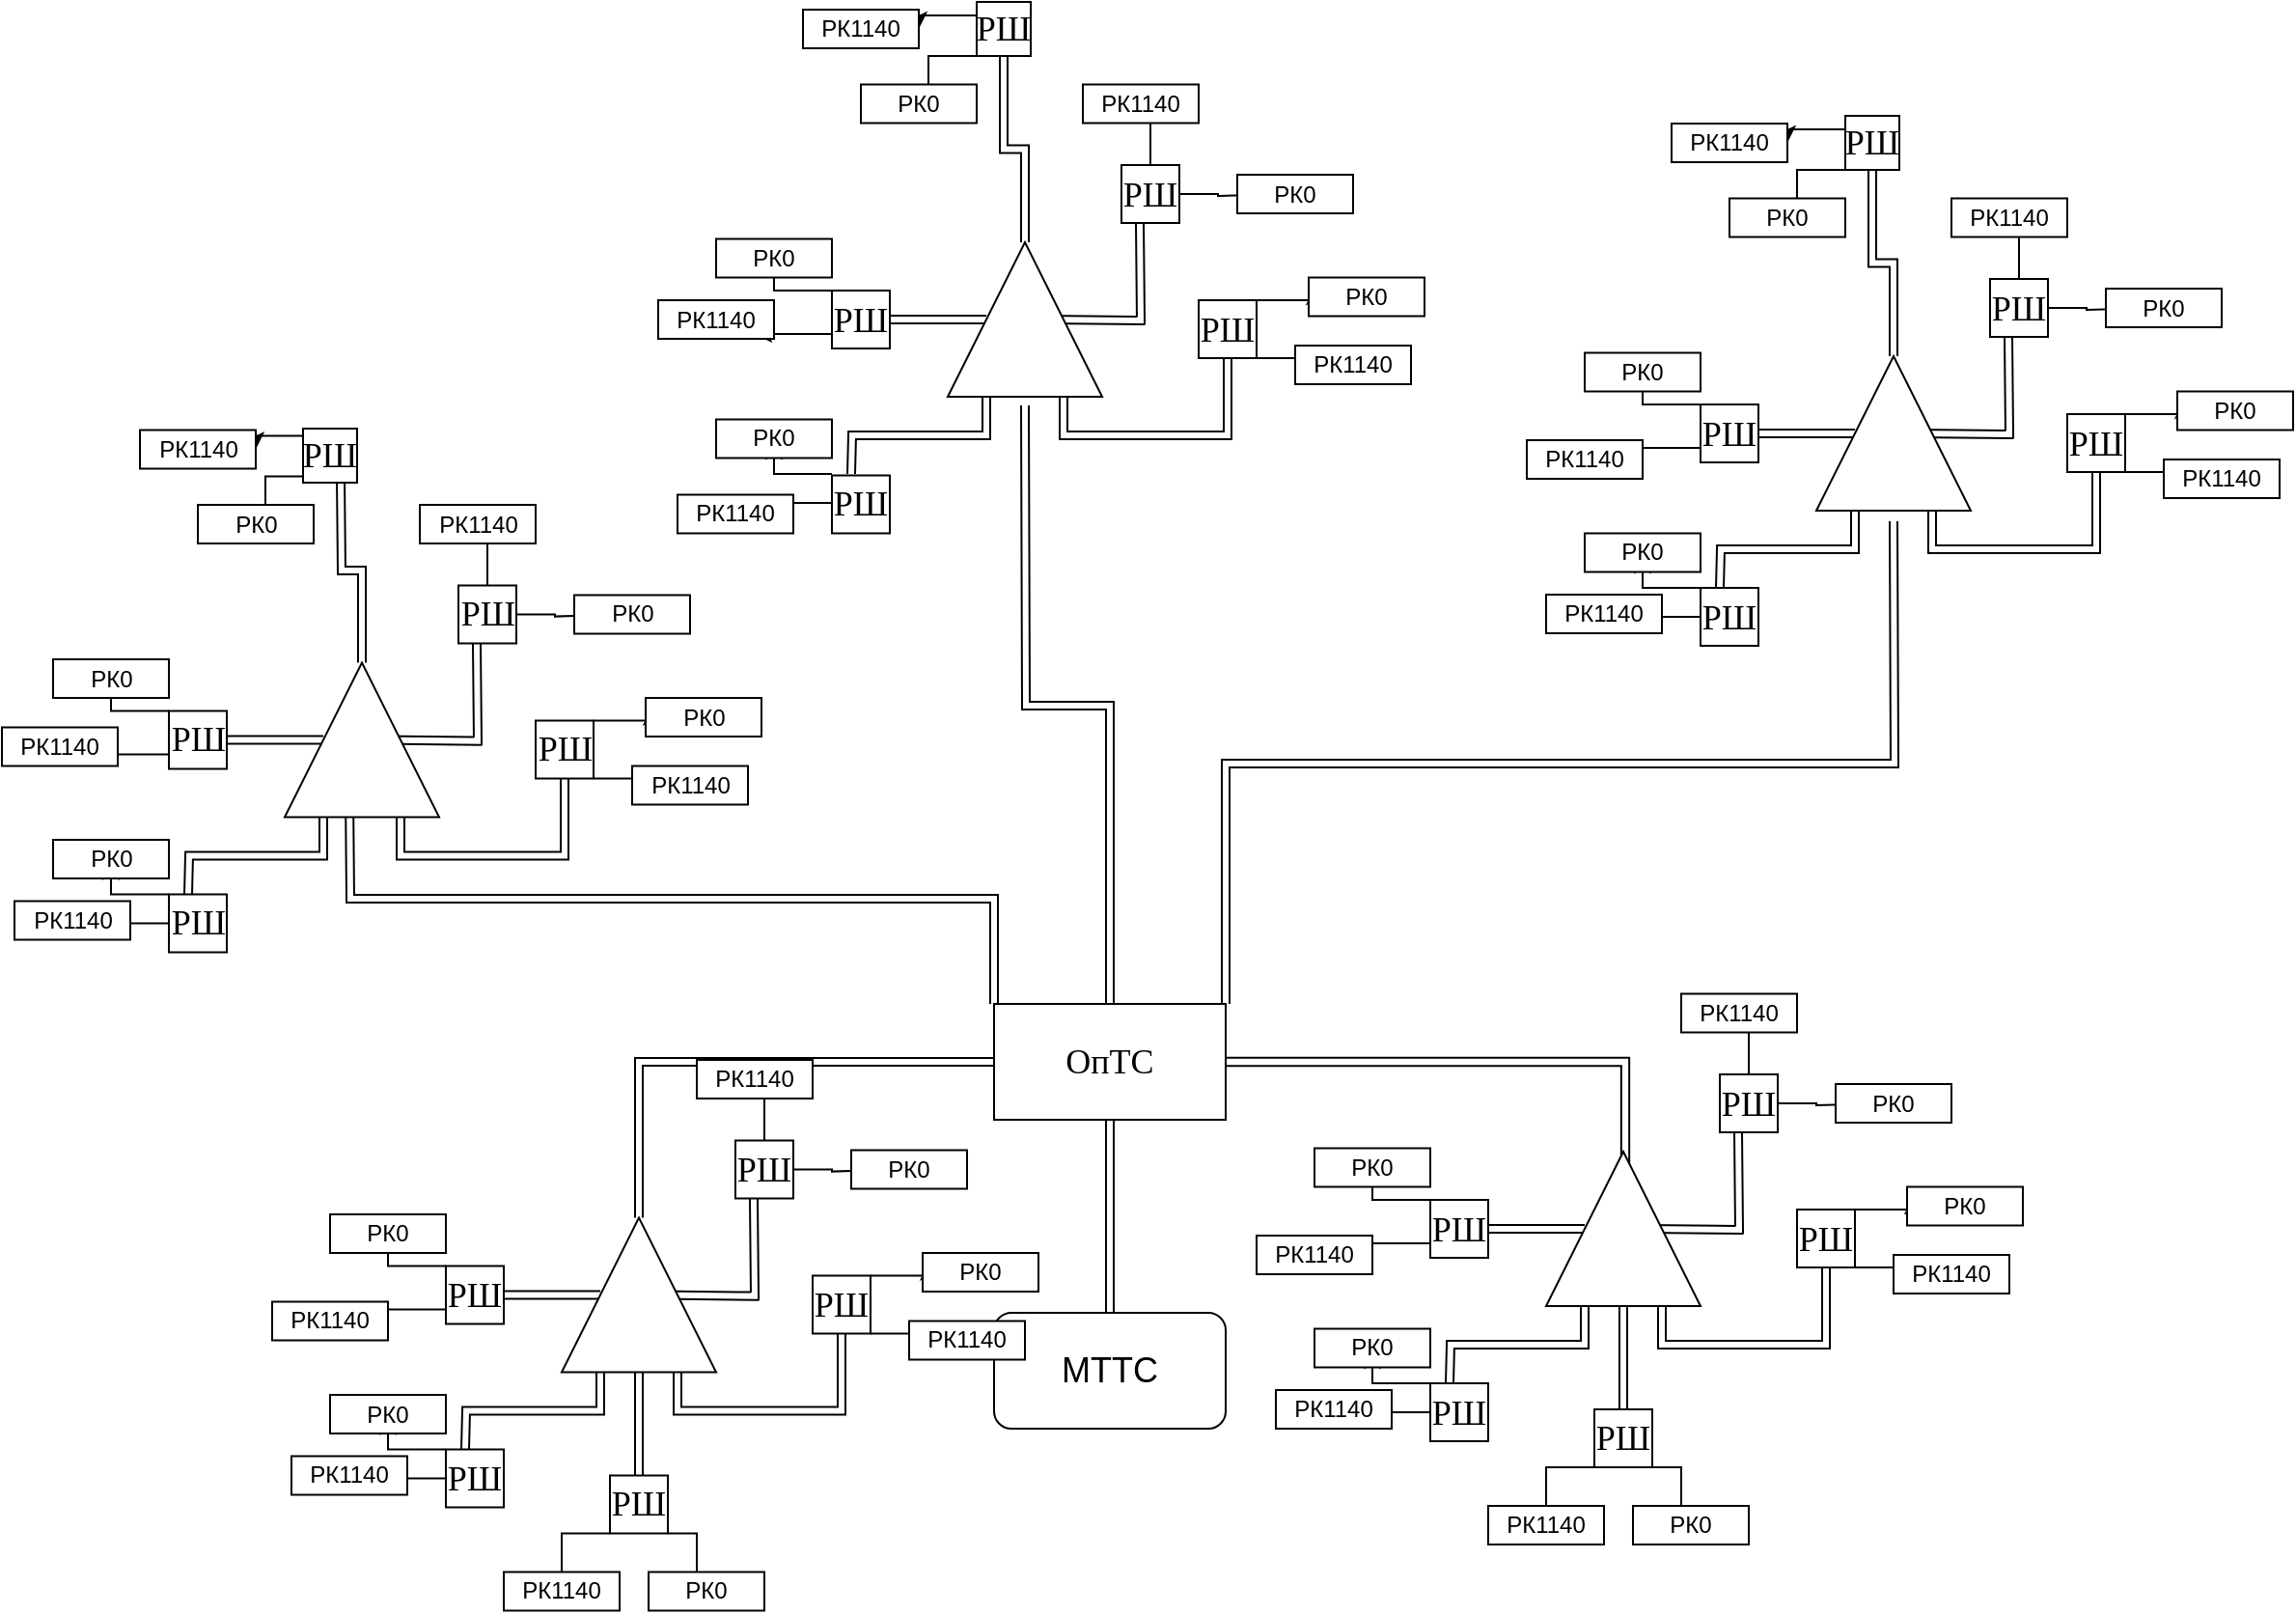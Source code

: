 <mxfile version="24.2.5" type="github">
  <diagram name="Сторінка-1" id="Gaa62khZ0iMMDS0VvzNa">
    <mxGraphModel dx="3313" dy="2278" grid="1" gridSize="10" guides="1" tooltips="1" connect="1" arrows="1" fold="1" page="1" pageScale="1" pageWidth="827" pageHeight="1169" math="0" shadow="0">
      <root>
        <mxCell id="0" />
        <mxCell id="1" parent="0" />
        <mxCell id="AW8jp3L0kF_qgWWD1nCo-15" style="edgeStyle=orthogonalEdgeStyle;rounded=0;orthogonalLoop=1;jettySize=auto;html=1;exitX=0.5;exitY=1;exitDx=0;exitDy=0;shape=link;" parent="1" source="AW8jp3L0kF_qgWWD1nCo-1" target="AW8jp3L0kF_qgWWD1nCo-4" edge="1">
          <mxGeometry relative="1" as="geometry" />
        </mxCell>
        <mxCell id="AW8jp3L0kF_qgWWD1nCo-17" style="edgeStyle=orthogonalEdgeStyle;rounded=0;orthogonalLoop=1;jettySize=auto;html=1;exitX=1;exitY=0.5;exitDx=0;exitDy=0;shape=link;width=4.167;" parent="1" source="AW8jp3L0kF_qgWWD1nCo-1" edge="1">
          <mxGeometry relative="1" as="geometry">
            <mxPoint x="680" y="350" as="targetPoint" />
            <Array as="points">
              <mxPoint x="681" y="300" />
            </Array>
          </mxGeometry>
        </mxCell>
        <mxCell id="AW8jp3L0kF_qgWWD1nCo-18" style="edgeStyle=orthogonalEdgeStyle;rounded=0;orthogonalLoop=1;jettySize=auto;html=1;exitX=0;exitY=0.5;exitDx=0;exitDy=0;shape=link;" parent="1" source="AW8jp3L0kF_qgWWD1nCo-1" target="8KF0eXVdwr-UTB9WfpQC-84" edge="1">
          <mxGeometry relative="1" as="geometry">
            <mxPoint x="215" y="340" as="targetPoint" />
          </mxGeometry>
        </mxCell>
        <mxCell id="AW8jp3L0kF_qgWWD1nCo-19" style="edgeStyle=orthogonalEdgeStyle;rounded=0;orthogonalLoop=1;jettySize=auto;html=1;exitX=0.5;exitY=0;exitDx=0;exitDy=0;shape=link;" parent="1" source="AW8jp3L0kF_qgWWD1nCo-1" edge="1">
          <mxGeometry relative="1" as="geometry">
            <mxPoint x="370" y="-40" as="targetPoint" />
          </mxGeometry>
        </mxCell>
        <mxCell id="AW8jp3L0kF_qgWWD1nCo-20" style="edgeStyle=orthogonalEdgeStyle;rounded=0;orthogonalLoop=1;jettySize=auto;html=1;exitX=1;exitY=0;exitDx=0;exitDy=0;shape=link;width=4;" parent="1" source="AW8jp3L0kF_qgWWD1nCo-1" edge="1">
          <mxGeometry relative="1" as="geometry">
            <mxPoint x="820" y="20" as="targetPoint" />
          </mxGeometry>
        </mxCell>
        <mxCell id="AW8jp3L0kF_qgWWD1nCo-21" style="edgeStyle=orthogonalEdgeStyle;rounded=0;orthogonalLoop=1;jettySize=auto;html=1;exitX=0;exitY=0;exitDx=0;exitDy=0;shape=link;" parent="1" source="AW8jp3L0kF_qgWWD1nCo-1" edge="1">
          <mxGeometry relative="1" as="geometry">
            <mxPoint x="20" y="160" as="targetPoint" />
          </mxGeometry>
        </mxCell>
        <mxCell id="AW8jp3L0kF_qgWWD1nCo-1" value="&lt;font face=&quot;Times New Roman&quot; style=&quot;font-size: 18px;&quot;&gt;ОпТС&lt;/font&gt;" style="rounded=0;whiteSpace=wrap;html=1;" parent="1" vertex="1">
          <mxGeometry x="354" y="270" width="120" height="60" as="geometry" />
        </mxCell>
        <mxCell id="AW8jp3L0kF_qgWWD1nCo-4" value="&lt;font style=&quot;font-size: 18px;&quot;&gt;МТТС&lt;/font&gt;" style="rounded=1;whiteSpace=wrap;html=1;" parent="1" vertex="1">
          <mxGeometry x="354" y="430" width="120" height="60" as="geometry" />
        </mxCell>
        <mxCell id="8KF0eXVdwr-UTB9WfpQC-23" style="edgeStyle=orthogonalEdgeStyle;rounded=0;orthogonalLoop=1;jettySize=auto;html=1;exitX=0.5;exitY=0;exitDx=0;exitDy=0;shape=link;" edge="1" parent="1" source="8KF0eXVdwr-UTB9WfpQC-28">
          <mxGeometry relative="1" as="geometry">
            <mxPoint x="610" y="386.5" as="targetPoint" />
          </mxGeometry>
        </mxCell>
        <mxCell id="8KF0eXVdwr-UTB9WfpQC-25" style="edgeStyle=orthogonalEdgeStyle;rounded=0;orthogonalLoop=1;jettySize=auto;html=1;exitX=0.5;exitY=1;exitDx=0;exitDy=0;shape=link;" edge="1" parent="1">
          <mxGeometry relative="1" as="geometry">
            <mxPoint x="739.5" y="336.5" as="targetPoint" />
            <mxPoint x="689.5" y="386.5" as="sourcePoint" />
          </mxGeometry>
        </mxCell>
        <mxCell id="8KF0eXVdwr-UTB9WfpQC-26" style="edgeStyle=orthogonalEdgeStyle;rounded=0;orthogonalLoop=1;jettySize=auto;html=1;exitX=0;exitY=0.75;exitDx=0;exitDy=0;shape=link;entryX=0.5;entryY=1;entryDx=0;entryDy=0;" edge="1" parent="1" source="8KF0eXVdwr-UTB9WfpQC-28" target="8KF0eXVdwr-UTB9WfpQC-29">
          <mxGeometry relative="1" as="geometry">
            <mxPoint x="820" y="426.5" as="targetPoint" />
          </mxGeometry>
        </mxCell>
        <mxCell id="8KF0eXVdwr-UTB9WfpQC-27" style="edgeStyle=orthogonalEdgeStyle;rounded=0;orthogonalLoop=1;jettySize=auto;html=1;exitX=0;exitY=0.25;exitDx=0;exitDy=0;shape=link;" edge="1" parent="1" source="8KF0eXVdwr-UTB9WfpQC-28">
          <mxGeometry relative="1" as="geometry">
            <mxPoint x="590" y="466.5" as="targetPoint" />
          </mxGeometry>
        </mxCell>
        <mxCell id="8KF0eXVdwr-UTB9WfpQC-34" style="edgeStyle=orthogonalEdgeStyle;rounded=0;orthogonalLoop=1;jettySize=auto;html=1;exitX=0;exitY=0.5;exitDx=0;exitDy=0;entryX=0.5;entryY=0;entryDx=0;entryDy=0;shape=link;" edge="1" parent="1" source="8KF0eXVdwr-UTB9WfpQC-28" target="8KF0eXVdwr-UTB9WfpQC-31">
          <mxGeometry relative="1" as="geometry" />
        </mxCell>
        <mxCell id="8KF0eXVdwr-UTB9WfpQC-28" value="" style="triangle;whiteSpace=wrap;html=1;rotation=-90;" vertex="1" parent="1">
          <mxGeometry x="640" y="346.5" width="80" height="80" as="geometry" />
        </mxCell>
        <mxCell id="8KF0eXVdwr-UTB9WfpQC-59" style="edgeStyle=orthogonalEdgeStyle;rounded=0;orthogonalLoop=1;jettySize=auto;html=1;exitX=1;exitY=0;exitDx=0;exitDy=0;" edge="1" parent="1" source="8KF0eXVdwr-UTB9WfpQC-29">
          <mxGeometry relative="1" as="geometry">
            <mxPoint x="830" y="370" as="targetPoint" />
          </mxGeometry>
        </mxCell>
        <mxCell id="8KF0eXVdwr-UTB9WfpQC-60" style="edgeStyle=orthogonalEdgeStyle;rounded=0;orthogonalLoop=1;jettySize=auto;html=1;exitX=1;exitY=1;exitDx=0;exitDy=0;" edge="1" parent="1" source="8KF0eXVdwr-UTB9WfpQC-29">
          <mxGeometry relative="1" as="geometry">
            <mxPoint x="830" y="407" as="targetPoint" />
          </mxGeometry>
        </mxCell>
        <mxCell id="8KF0eXVdwr-UTB9WfpQC-29" value="&lt;font style=&quot;font-size: 18px;&quot; face=&quot;Times New Roman&quot;&gt;РШ&lt;/font&gt;" style="whiteSpace=wrap;html=1;aspect=fixed;" vertex="1" parent="1">
          <mxGeometry x="770" y="376.5" width="30" height="30" as="geometry" />
        </mxCell>
        <mxCell id="8KF0eXVdwr-UTB9WfpQC-57" style="edgeStyle=orthogonalEdgeStyle;rounded=0;orthogonalLoop=1;jettySize=auto;html=1;exitX=0.5;exitY=0;exitDx=0;exitDy=0;" edge="1" parent="1" source="8KF0eXVdwr-UTB9WfpQC-30">
          <mxGeometry relative="1" as="geometry">
            <mxPoint x="745" y="270" as="targetPoint" />
          </mxGeometry>
        </mxCell>
        <mxCell id="8KF0eXVdwr-UTB9WfpQC-58" style="edgeStyle=orthogonalEdgeStyle;rounded=0;orthogonalLoop=1;jettySize=auto;html=1;exitX=1;exitY=0.5;exitDx=0;exitDy=0;" edge="1" parent="1" source="8KF0eXVdwr-UTB9WfpQC-30">
          <mxGeometry relative="1" as="geometry">
            <mxPoint x="800" y="322" as="targetPoint" />
          </mxGeometry>
        </mxCell>
        <mxCell id="8KF0eXVdwr-UTB9WfpQC-30" value="&lt;font face=&quot;Times New Roman&quot; style=&quot;font-size: 18px;&quot;&gt;РШ&lt;/font&gt;" style="whiteSpace=wrap;html=1;aspect=fixed;" vertex="1" parent="1">
          <mxGeometry x="730" y="306.5" width="30" height="30" as="geometry" />
        </mxCell>
        <mxCell id="8KF0eXVdwr-UTB9WfpQC-61" style="edgeStyle=orthogonalEdgeStyle;rounded=0;orthogonalLoop=1;jettySize=auto;html=1;exitX=1;exitY=1;exitDx=0;exitDy=0;" edge="1" parent="1" source="8KF0eXVdwr-UTB9WfpQC-31">
          <mxGeometry relative="1" as="geometry">
            <mxPoint x="710" y="540" as="targetPoint" />
          </mxGeometry>
        </mxCell>
        <mxCell id="8KF0eXVdwr-UTB9WfpQC-62" style="edgeStyle=orthogonalEdgeStyle;rounded=0;orthogonalLoop=1;jettySize=auto;html=1;exitX=0;exitY=1;exitDx=0;exitDy=0;" edge="1" parent="1" source="8KF0eXVdwr-UTB9WfpQC-31">
          <mxGeometry relative="1" as="geometry">
            <mxPoint x="640" y="540" as="targetPoint" />
          </mxGeometry>
        </mxCell>
        <mxCell id="8KF0eXVdwr-UTB9WfpQC-31" value="&lt;font face=&quot;Times New Roman&quot; style=&quot;font-size: 18px;&quot;&gt;РШ&lt;/font&gt;" style="whiteSpace=wrap;html=1;aspect=fixed;" vertex="1" parent="1">
          <mxGeometry x="665" y="480" width="30" height="30" as="geometry" />
        </mxCell>
        <mxCell id="8KF0eXVdwr-UTB9WfpQC-65" style="edgeStyle=orthogonalEdgeStyle;rounded=0;orthogonalLoop=1;jettySize=auto;html=1;exitX=0;exitY=0.75;exitDx=0;exitDy=0;" edge="1" parent="1" source="8KF0eXVdwr-UTB9WfpQC-32">
          <mxGeometry relative="1" as="geometry">
            <mxPoint x="540" y="394" as="targetPoint" />
          </mxGeometry>
        </mxCell>
        <mxCell id="8KF0eXVdwr-UTB9WfpQC-69" style="edgeStyle=orthogonalEdgeStyle;rounded=0;orthogonalLoop=1;jettySize=auto;html=1;exitX=0;exitY=0;exitDx=0;exitDy=0;" edge="1" parent="1" source="8KF0eXVdwr-UTB9WfpQC-32">
          <mxGeometry relative="1" as="geometry">
            <mxPoint x="550" y="350" as="targetPoint" />
          </mxGeometry>
        </mxCell>
        <mxCell id="8KF0eXVdwr-UTB9WfpQC-32" value="&lt;font face=&quot;Times New Roman&quot; style=&quot;font-size: 18px;&quot;&gt;РШ&lt;/font&gt;" style="whiteSpace=wrap;html=1;aspect=fixed;" vertex="1" parent="1">
          <mxGeometry x="580" y="371.5" width="30" height="30" as="geometry" />
        </mxCell>
        <mxCell id="8KF0eXVdwr-UTB9WfpQC-63" style="edgeStyle=orthogonalEdgeStyle;rounded=0;orthogonalLoop=1;jettySize=auto;html=1;exitX=0;exitY=0.5;exitDx=0;exitDy=0;" edge="1" parent="1" source="8KF0eXVdwr-UTB9WfpQC-33">
          <mxGeometry relative="1" as="geometry">
            <mxPoint x="550" y="482" as="targetPoint" />
          </mxGeometry>
        </mxCell>
        <mxCell id="8KF0eXVdwr-UTB9WfpQC-64" style="edgeStyle=orthogonalEdgeStyle;rounded=0;orthogonalLoop=1;jettySize=auto;html=1;exitX=0;exitY=0;exitDx=0;exitDy=0;" edge="1" parent="1" source="8KF0eXVdwr-UTB9WfpQC-33">
          <mxGeometry relative="1" as="geometry">
            <mxPoint x="550" y="450" as="targetPoint" />
          </mxGeometry>
        </mxCell>
        <mxCell id="8KF0eXVdwr-UTB9WfpQC-33" value="&lt;font face=&quot;Times New Roman&quot; style=&quot;font-size: 18px;&quot;&gt;РШ&lt;/font&gt;" style="whiteSpace=wrap;html=1;aspect=fixed;" vertex="1" parent="1">
          <mxGeometry x="580" y="466.5" width="30" height="30" as="geometry" />
        </mxCell>
        <mxCell id="8KF0eXVdwr-UTB9WfpQC-67" value="РК0" style="rounded=0;whiteSpace=wrap;html=1;" vertex="1" parent="1">
          <mxGeometry x="685" y="530" width="60" height="20" as="geometry" />
        </mxCell>
        <mxCell id="8KF0eXVdwr-UTB9WfpQC-68" value="РК1140" style="rounded=0;whiteSpace=wrap;html=1;" vertex="1" parent="1">
          <mxGeometry x="610" y="530" width="60" height="20" as="geometry" />
        </mxCell>
        <mxCell id="8KF0eXVdwr-UTB9WfpQC-70" value="РК0" style="rounded=0;whiteSpace=wrap;html=1;" vertex="1" parent="1">
          <mxGeometry x="827" y="364.75" width="60" height="20" as="geometry" />
        </mxCell>
        <mxCell id="8KF0eXVdwr-UTB9WfpQC-72" value="РК0" style="rounded=0;whiteSpace=wrap;html=1;" vertex="1" parent="1">
          <mxGeometry x="790" y="311.5" width="60" height="20" as="geometry" />
        </mxCell>
        <mxCell id="8KF0eXVdwr-UTB9WfpQC-73" value="РК0" style="rounded=0;whiteSpace=wrap;html=1;" vertex="1" parent="1">
          <mxGeometry x="520" y="344.75" width="60" height="20" as="geometry" />
        </mxCell>
        <mxCell id="8KF0eXVdwr-UTB9WfpQC-74" value="РК0" style="rounded=0;whiteSpace=wrap;html=1;" vertex="1" parent="1">
          <mxGeometry x="520" y="438.25" width="60" height="20" as="geometry" />
        </mxCell>
        <mxCell id="8KF0eXVdwr-UTB9WfpQC-75" value="РК1140" style="rounded=0;whiteSpace=wrap;html=1;" vertex="1" parent="1">
          <mxGeometry x="820" y="400" width="60" height="20" as="geometry" />
        </mxCell>
        <mxCell id="8KF0eXVdwr-UTB9WfpQC-76" value="РК1140" style="rounded=0;whiteSpace=wrap;html=1;" vertex="1" parent="1">
          <mxGeometry x="710" y="264.75" width="60" height="20" as="geometry" />
        </mxCell>
        <mxCell id="8KF0eXVdwr-UTB9WfpQC-77" value="РК1140" style="rounded=0;whiteSpace=wrap;html=1;" vertex="1" parent="1">
          <mxGeometry x="490" y="390" width="60" height="20" as="geometry" />
        </mxCell>
        <mxCell id="8KF0eXVdwr-UTB9WfpQC-78" value="РК1140" style="rounded=0;whiteSpace=wrap;html=1;" vertex="1" parent="1">
          <mxGeometry x="500" y="470" width="60" height="20" as="geometry" />
        </mxCell>
        <mxCell id="8KF0eXVdwr-UTB9WfpQC-79" style="edgeStyle=orthogonalEdgeStyle;rounded=0;orthogonalLoop=1;jettySize=auto;html=1;exitX=0.5;exitY=0;exitDx=0;exitDy=0;shape=link;" edge="1" parent="1" source="8KF0eXVdwr-UTB9WfpQC-84">
          <mxGeometry relative="1" as="geometry">
            <mxPoint x="100" y="420.75" as="targetPoint" />
          </mxGeometry>
        </mxCell>
        <mxCell id="8KF0eXVdwr-UTB9WfpQC-80" style="edgeStyle=orthogonalEdgeStyle;rounded=0;orthogonalLoop=1;jettySize=auto;html=1;exitX=0.5;exitY=1;exitDx=0;exitDy=0;shape=link;" edge="1" parent="1">
          <mxGeometry relative="1" as="geometry">
            <mxPoint x="229.5" y="370.75" as="targetPoint" />
            <mxPoint x="179.5" y="420.75" as="sourcePoint" />
          </mxGeometry>
        </mxCell>
        <mxCell id="8KF0eXVdwr-UTB9WfpQC-81" style="edgeStyle=orthogonalEdgeStyle;rounded=0;orthogonalLoop=1;jettySize=auto;html=1;exitX=0;exitY=0.75;exitDx=0;exitDy=0;shape=link;entryX=0.5;entryY=1;entryDx=0;entryDy=0;" edge="1" parent="1" source="8KF0eXVdwr-UTB9WfpQC-84" target="8KF0eXVdwr-UTB9WfpQC-87">
          <mxGeometry relative="1" as="geometry">
            <mxPoint x="310" y="460.75" as="targetPoint" />
          </mxGeometry>
        </mxCell>
        <mxCell id="8KF0eXVdwr-UTB9WfpQC-82" style="edgeStyle=orthogonalEdgeStyle;rounded=0;orthogonalLoop=1;jettySize=auto;html=1;exitX=0;exitY=0.25;exitDx=0;exitDy=0;shape=link;" edge="1" parent="1" source="8KF0eXVdwr-UTB9WfpQC-84">
          <mxGeometry relative="1" as="geometry">
            <mxPoint x="80" y="500.75" as="targetPoint" />
          </mxGeometry>
        </mxCell>
        <mxCell id="8KF0eXVdwr-UTB9WfpQC-83" style="edgeStyle=orthogonalEdgeStyle;rounded=0;orthogonalLoop=1;jettySize=auto;html=1;exitX=0;exitY=0.5;exitDx=0;exitDy=0;entryX=0.5;entryY=0;entryDx=0;entryDy=0;shape=link;" edge="1" parent="1" source="8KF0eXVdwr-UTB9WfpQC-84" target="8KF0eXVdwr-UTB9WfpQC-93">
          <mxGeometry relative="1" as="geometry" />
        </mxCell>
        <mxCell id="8KF0eXVdwr-UTB9WfpQC-84" value="" style="triangle;whiteSpace=wrap;html=1;rotation=-90;" vertex="1" parent="1">
          <mxGeometry x="130" y="380.75" width="80" height="80" as="geometry" />
        </mxCell>
        <mxCell id="8KF0eXVdwr-UTB9WfpQC-85" style="edgeStyle=orthogonalEdgeStyle;rounded=0;orthogonalLoop=1;jettySize=auto;html=1;exitX=1;exitY=0;exitDx=0;exitDy=0;" edge="1" parent="1" source="8KF0eXVdwr-UTB9WfpQC-87">
          <mxGeometry relative="1" as="geometry">
            <mxPoint x="320" y="404.25" as="targetPoint" />
          </mxGeometry>
        </mxCell>
        <mxCell id="8KF0eXVdwr-UTB9WfpQC-86" style="edgeStyle=orthogonalEdgeStyle;rounded=0;orthogonalLoop=1;jettySize=auto;html=1;exitX=1;exitY=1;exitDx=0;exitDy=0;" edge="1" parent="1" source="8KF0eXVdwr-UTB9WfpQC-87">
          <mxGeometry relative="1" as="geometry">
            <mxPoint x="320" y="441.25" as="targetPoint" />
          </mxGeometry>
        </mxCell>
        <mxCell id="8KF0eXVdwr-UTB9WfpQC-87" value="&lt;font style=&quot;font-size: 18px;&quot; face=&quot;Times New Roman&quot;&gt;РШ&lt;/font&gt;" style="whiteSpace=wrap;html=1;aspect=fixed;" vertex="1" parent="1">
          <mxGeometry x="260" y="410.75" width="30" height="30" as="geometry" />
        </mxCell>
        <mxCell id="8KF0eXVdwr-UTB9WfpQC-88" style="edgeStyle=orthogonalEdgeStyle;rounded=0;orthogonalLoop=1;jettySize=auto;html=1;exitX=0.5;exitY=0;exitDx=0;exitDy=0;" edge="1" parent="1" source="8KF0eXVdwr-UTB9WfpQC-90">
          <mxGeometry relative="1" as="geometry">
            <mxPoint x="235" y="304.25" as="targetPoint" />
          </mxGeometry>
        </mxCell>
        <mxCell id="8KF0eXVdwr-UTB9WfpQC-89" style="edgeStyle=orthogonalEdgeStyle;rounded=0;orthogonalLoop=1;jettySize=auto;html=1;exitX=1;exitY=0.5;exitDx=0;exitDy=0;" edge="1" parent="1" source="8KF0eXVdwr-UTB9WfpQC-90">
          <mxGeometry relative="1" as="geometry">
            <mxPoint x="290" y="356.25" as="targetPoint" />
          </mxGeometry>
        </mxCell>
        <mxCell id="8KF0eXVdwr-UTB9WfpQC-90" value="&lt;font face=&quot;Times New Roman&quot; style=&quot;font-size: 18px;&quot;&gt;РШ&lt;/font&gt;" style="whiteSpace=wrap;html=1;aspect=fixed;" vertex="1" parent="1">
          <mxGeometry x="220" y="340.75" width="30" height="30" as="geometry" />
        </mxCell>
        <mxCell id="8KF0eXVdwr-UTB9WfpQC-91" style="edgeStyle=orthogonalEdgeStyle;rounded=0;orthogonalLoop=1;jettySize=auto;html=1;exitX=1;exitY=1;exitDx=0;exitDy=0;" edge="1" parent="1" source="8KF0eXVdwr-UTB9WfpQC-93">
          <mxGeometry relative="1" as="geometry">
            <mxPoint x="200" y="574.25" as="targetPoint" />
          </mxGeometry>
        </mxCell>
        <mxCell id="8KF0eXVdwr-UTB9WfpQC-92" style="edgeStyle=orthogonalEdgeStyle;rounded=0;orthogonalLoop=1;jettySize=auto;html=1;exitX=0;exitY=1;exitDx=0;exitDy=0;" edge="1" parent="1" source="8KF0eXVdwr-UTB9WfpQC-93">
          <mxGeometry relative="1" as="geometry">
            <mxPoint x="130" y="574.25" as="targetPoint" />
          </mxGeometry>
        </mxCell>
        <mxCell id="8KF0eXVdwr-UTB9WfpQC-93" value="&lt;font face=&quot;Times New Roman&quot; style=&quot;font-size: 18px;&quot;&gt;РШ&lt;/font&gt;" style="whiteSpace=wrap;html=1;aspect=fixed;" vertex="1" parent="1">
          <mxGeometry x="155" y="514.25" width="30" height="30" as="geometry" />
        </mxCell>
        <mxCell id="8KF0eXVdwr-UTB9WfpQC-94" style="edgeStyle=orthogonalEdgeStyle;rounded=0;orthogonalLoop=1;jettySize=auto;html=1;exitX=0;exitY=0.75;exitDx=0;exitDy=0;" edge="1" parent="1" source="8KF0eXVdwr-UTB9WfpQC-96">
          <mxGeometry relative="1" as="geometry">
            <mxPoint x="30" y="428.25" as="targetPoint" />
          </mxGeometry>
        </mxCell>
        <mxCell id="8KF0eXVdwr-UTB9WfpQC-95" style="edgeStyle=orthogonalEdgeStyle;rounded=0;orthogonalLoop=1;jettySize=auto;html=1;exitX=0;exitY=0;exitDx=0;exitDy=0;" edge="1" parent="1" source="8KF0eXVdwr-UTB9WfpQC-96">
          <mxGeometry relative="1" as="geometry">
            <mxPoint x="40" y="384.25" as="targetPoint" />
          </mxGeometry>
        </mxCell>
        <mxCell id="8KF0eXVdwr-UTB9WfpQC-96" value="&lt;font face=&quot;Times New Roman&quot; style=&quot;font-size: 18px;&quot;&gt;РШ&lt;/font&gt;" style="whiteSpace=wrap;html=1;aspect=fixed;" vertex="1" parent="1">
          <mxGeometry x="70" y="405.75" width="30" height="30" as="geometry" />
        </mxCell>
        <mxCell id="8KF0eXVdwr-UTB9WfpQC-97" style="edgeStyle=orthogonalEdgeStyle;rounded=0;orthogonalLoop=1;jettySize=auto;html=1;exitX=0;exitY=0.5;exitDx=0;exitDy=0;" edge="1" parent="1" source="8KF0eXVdwr-UTB9WfpQC-99">
          <mxGeometry relative="1" as="geometry">
            <mxPoint x="40" y="516.25" as="targetPoint" />
          </mxGeometry>
        </mxCell>
        <mxCell id="8KF0eXVdwr-UTB9WfpQC-98" style="edgeStyle=orthogonalEdgeStyle;rounded=0;orthogonalLoop=1;jettySize=auto;html=1;exitX=0;exitY=0;exitDx=0;exitDy=0;" edge="1" parent="1" source="8KF0eXVdwr-UTB9WfpQC-99">
          <mxGeometry relative="1" as="geometry">
            <mxPoint x="40" y="484.25" as="targetPoint" />
          </mxGeometry>
        </mxCell>
        <mxCell id="8KF0eXVdwr-UTB9WfpQC-99" value="&lt;font face=&quot;Times New Roman&quot; style=&quot;font-size: 18px;&quot;&gt;РШ&lt;/font&gt;" style="whiteSpace=wrap;html=1;aspect=fixed;" vertex="1" parent="1">
          <mxGeometry x="70" y="500.75" width="30" height="30" as="geometry" />
        </mxCell>
        <mxCell id="8KF0eXVdwr-UTB9WfpQC-100" value="РК0" style="rounded=0;whiteSpace=wrap;html=1;" vertex="1" parent="1">
          <mxGeometry x="175" y="564.25" width="60" height="20" as="geometry" />
        </mxCell>
        <mxCell id="8KF0eXVdwr-UTB9WfpQC-101" value="РК1140" style="rounded=0;whiteSpace=wrap;html=1;" vertex="1" parent="1">
          <mxGeometry x="100" y="564.25" width="60" height="20" as="geometry" />
        </mxCell>
        <mxCell id="8KF0eXVdwr-UTB9WfpQC-102" value="РК0" style="rounded=0;whiteSpace=wrap;html=1;" vertex="1" parent="1">
          <mxGeometry x="317" y="399" width="60" height="20" as="geometry" />
        </mxCell>
        <mxCell id="8KF0eXVdwr-UTB9WfpQC-103" value="РК0" style="rounded=0;whiteSpace=wrap;html=1;" vertex="1" parent="1">
          <mxGeometry x="280" y="345.75" width="60" height="20" as="geometry" />
        </mxCell>
        <mxCell id="8KF0eXVdwr-UTB9WfpQC-104" value="РК0" style="rounded=0;whiteSpace=wrap;html=1;" vertex="1" parent="1">
          <mxGeometry x="10" y="379" width="60" height="20" as="geometry" />
        </mxCell>
        <mxCell id="8KF0eXVdwr-UTB9WfpQC-105" value="РК0" style="rounded=0;whiteSpace=wrap;html=1;" vertex="1" parent="1">
          <mxGeometry x="10" y="472.5" width="60" height="20" as="geometry" />
        </mxCell>
        <mxCell id="8KF0eXVdwr-UTB9WfpQC-106" value="РК1140" style="rounded=0;whiteSpace=wrap;html=1;" vertex="1" parent="1">
          <mxGeometry x="310" y="434.25" width="60" height="20" as="geometry" />
        </mxCell>
        <mxCell id="8KF0eXVdwr-UTB9WfpQC-107" value="РК1140" style="rounded=0;whiteSpace=wrap;html=1;" vertex="1" parent="1">
          <mxGeometry x="200" y="299" width="60" height="20" as="geometry" />
        </mxCell>
        <mxCell id="8KF0eXVdwr-UTB9WfpQC-108" value="РК1140" style="rounded=0;whiteSpace=wrap;html=1;" vertex="1" parent="1">
          <mxGeometry x="-20" y="424.25" width="60" height="20" as="geometry" />
        </mxCell>
        <mxCell id="8KF0eXVdwr-UTB9WfpQC-109" value="РК1140" style="rounded=0;whiteSpace=wrap;html=1;" vertex="1" parent="1">
          <mxGeometry x="-10" y="504.25" width="60" height="20" as="geometry" />
        </mxCell>
        <mxCell id="8KF0eXVdwr-UTB9WfpQC-110" style="edgeStyle=orthogonalEdgeStyle;rounded=0;orthogonalLoop=1;jettySize=auto;html=1;exitX=0.5;exitY=0;exitDx=0;exitDy=0;shape=link;" edge="1" parent="1" source="8KF0eXVdwr-UTB9WfpQC-115">
          <mxGeometry relative="1" as="geometry">
            <mxPoint x="750" y="-25.5" as="targetPoint" />
          </mxGeometry>
        </mxCell>
        <mxCell id="8KF0eXVdwr-UTB9WfpQC-111" style="edgeStyle=orthogonalEdgeStyle;rounded=0;orthogonalLoop=1;jettySize=auto;html=1;exitX=0.5;exitY=1;exitDx=0;exitDy=0;shape=link;" edge="1" parent="1">
          <mxGeometry relative="1" as="geometry">
            <mxPoint x="879.5" y="-75.5" as="targetPoint" />
            <mxPoint x="829.5" y="-25.5" as="sourcePoint" />
          </mxGeometry>
        </mxCell>
        <mxCell id="8KF0eXVdwr-UTB9WfpQC-112" style="edgeStyle=orthogonalEdgeStyle;rounded=0;orthogonalLoop=1;jettySize=auto;html=1;exitX=0;exitY=0.75;exitDx=0;exitDy=0;shape=link;entryX=0.5;entryY=1;entryDx=0;entryDy=0;" edge="1" parent="1" source="8KF0eXVdwr-UTB9WfpQC-115" target="8KF0eXVdwr-UTB9WfpQC-118">
          <mxGeometry relative="1" as="geometry">
            <mxPoint x="960" y="14.5" as="targetPoint" />
          </mxGeometry>
        </mxCell>
        <mxCell id="8KF0eXVdwr-UTB9WfpQC-113" style="edgeStyle=orthogonalEdgeStyle;rounded=0;orthogonalLoop=1;jettySize=auto;html=1;exitX=0;exitY=0.25;exitDx=0;exitDy=0;shape=link;" edge="1" parent="1" source="8KF0eXVdwr-UTB9WfpQC-115">
          <mxGeometry relative="1" as="geometry">
            <mxPoint x="730" y="54.5" as="targetPoint" />
          </mxGeometry>
        </mxCell>
        <mxCell id="8KF0eXVdwr-UTB9WfpQC-143" style="edgeStyle=orthogonalEdgeStyle;rounded=0;orthogonalLoop=1;jettySize=auto;html=1;exitX=1;exitY=0.5;exitDx=0;exitDy=0;entryX=0.5;entryY=1;entryDx=0;entryDy=0;shape=link;" edge="1" parent="1" source="8KF0eXVdwr-UTB9WfpQC-115" target="8KF0eXVdwr-UTB9WfpQC-124">
          <mxGeometry relative="1" as="geometry" />
        </mxCell>
        <mxCell id="8KF0eXVdwr-UTB9WfpQC-115" value="" style="triangle;whiteSpace=wrap;html=1;rotation=-90;" vertex="1" parent="1">
          <mxGeometry x="780" y="-65.5" width="80" height="80" as="geometry" />
        </mxCell>
        <mxCell id="8KF0eXVdwr-UTB9WfpQC-116" style="edgeStyle=orthogonalEdgeStyle;rounded=0;orthogonalLoop=1;jettySize=auto;html=1;exitX=1;exitY=0;exitDx=0;exitDy=0;" edge="1" parent="1" source="8KF0eXVdwr-UTB9WfpQC-118">
          <mxGeometry relative="1" as="geometry">
            <mxPoint x="970" y="-42" as="targetPoint" />
          </mxGeometry>
        </mxCell>
        <mxCell id="8KF0eXVdwr-UTB9WfpQC-117" style="edgeStyle=orthogonalEdgeStyle;rounded=0;orthogonalLoop=1;jettySize=auto;html=1;exitX=1;exitY=1;exitDx=0;exitDy=0;" edge="1" parent="1" source="8KF0eXVdwr-UTB9WfpQC-118">
          <mxGeometry relative="1" as="geometry">
            <mxPoint x="970" y="-5" as="targetPoint" />
          </mxGeometry>
        </mxCell>
        <mxCell id="8KF0eXVdwr-UTB9WfpQC-118" value="&lt;font style=&quot;font-size: 18px;&quot; face=&quot;Times New Roman&quot;&gt;РШ&lt;/font&gt;" style="whiteSpace=wrap;html=1;aspect=fixed;" vertex="1" parent="1">
          <mxGeometry x="910" y="-35.5" width="30" height="30" as="geometry" />
        </mxCell>
        <mxCell id="8KF0eXVdwr-UTB9WfpQC-119" style="edgeStyle=orthogonalEdgeStyle;rounded=0;orthogonalLoop=1;jettySize=auto;html=1;exitX=0.5;exitY=0;exitDx=0;exitDy=0;" edge="1" parent="1" source="8KF0eXVdwr-UTB9WfpQC-121">
          <mxGeometry relative="1" as="geometry">
            <mxPoint x="885" y="-142" as="targetPoint" />
          </mxGeometry>
        </mxCell>
        <mxCell id="8KF0eXVdwr-UTB9WfpQC-120" style="edgeStyle=orthogonalEdgeStyle;rounded=0;orthogonalLoop=1;jettySize=auto;html=1;exitX=1;exitY=0.5;exitDx=0;exitDy=0;" edge="1" parent="1" source="8KF0eXVdwr-UTB9WfpQC-121">
          <mxGeometry relative="1" as="geometry">
            <mxPoint x="940" y="-90" as="targetPoint" />
          </mxGeometry>
        </mxCell>
        <mxCell id="8KF0eXVdwr-UTB9WfpQC-121" value="&lt;font face=&quot;Times New Roman&quot; style=&quot;font-size: 18px;&quot;&gt;РШ&lt;/font&gt;" style="whiteSpace=wrap;html=1;aspect=fixed;" vertex="1" parent="1">
          <mxGeometry x="870" y="-105.5" width="30" height="30" as="geometry" />
        </mxCell>
        <mxCell id="8KF0eXVdwr-UTB9WfpQC-123" style="edgeStyle=orthogonalEdgeStyle;rounded=0;orthogonalLoop=1;jettySize=auto;html=1;exitX=0;exitY=1;exitDx=0;exitDy=0;" edge="1" parent="1" source="8KF0eXVdwr-UTB9WfpQC-124">
          <mxGeometry relative="1" as="geometry">
            <mxPoint x="770" y="-132" as="targetPoint" />
          </mxGeometry>
        </mxCell>
        <mxCell id="8KF0eXVdwr-UTB9WfpQC-142" style="edgeStyle=orthogonalEdgeStyle;rounded=0;orthogonalLoop=1;jettySize=auto;html=1;exitX=0;exitY=0.25;exitDx=0;exitDy=0;entryX=1;entryY=0.5;entryDx=0;entryDy=0;" edge="1" parent="1" source="8KF0eXVdwr-UTB9WfpQC-124" target="8KF0eXVdwr-UTB9WfpQC-132">
          <mxGeometry relative="1" as="geometry" />
        </mxCell>
        <mxCell id="8KF0eXVdwr-UTB9WfpQC-124" value="&lt;font face=&quot;Times New Roman&quot; style=&quot;font-size: 18px;&quot;&gt;РШ&lt;/font&gt;" style="whiteSpace=wrap;html=1;aspect=fixed;" vertex="1" parent="1">
          <mxGeometry x="795" y="-190" width="28" height="28" as="geometry" />
        </mxCell>
        <mxCell id="8KF0eXVdwr-UTB9WfpQC-125" style="edgeStyle=orthogonalEdgeStyle;rounded=0;orthogonalLoop=1;jettySize=auto;html=1;exitX=0;exitY=0.75;exitDx=0;exitDy=0;" edge="1" parent="1" source="8KF0eXVdwr-UTB9WfpQC-127">
          <mxGeometry relative="1" as="geometry">
            <mxPoint x="680" y="-18" as="targetPoint" />
          </mxGeometry>
        </mxCell>
        <mxCell id="8KF0eXVdwr-UTB9WfpQC-126" style="edgeStyle=orthogonalEdgeStyle;rounded=0;orthogonalLoop=1;jettySize=auto;html=1;exitX=0;exitY=0;exitDx=0;exitDy=0;" edge="1" parent="1" source="8KF0eXVdwr-UTB9WfpQC-127">
          <mxGeometry relative="1" as="geometry">
            <mxPoint x="690" y="-62" as="targetPoint" />
          </mxGeometry>
        </mxCell>
        <mxCell id="8KF0eXVdwr-UTB9WfpQC-127" value="&lt;font face=&quot;Times New Roman&quot; style=&quot;font-size: 18px;&quot;&gt;РШ&lt;/font&gt;" style="whiteSpace=wrap;html=1;aspect=fixed;" vertex="1" parent="1">
          <mxGeometry x="720" y="-40.5" width="30" height="30" as="geometry" />
        </mxCell>
        <mxCell id="8KF0eXVdwr-UTB9WfpQC-128" style="edgeStyle=orthogonalEdgeStyle;rounded=0;orthogonalLoop=1;jettySize=auto;html=1;exitX=0;exitY=0.5;exitDx=0;exitDy=0;" edge="1" parent="1" source="8KF0eXVdwr-UTB9WfpQC-130">
          <mxGeometry relative="1" as="geometry">
            <mxPoint x="690" y="70" as="targetPoint" />
          </mxGeometry>
        </mxCell>
        <mxCell id="8KF0eXVdwr-UTB9WfpQC-129" style="edgeStyle=orthogonalEdgeStyle;rounded=0;orthogonalLoop=1;jettySize=auto;html=1;exitX=0;exitY=0;exitDx=0;exitDy=0;" edge="1" parent="1" source="8KF0eXVdwr-UTB9WfpQC-130">
          <mxGeometry relative="1" as="geometry">
            <mxPoint x="690" y="38" as="targetPoint" />
          </mxGeometry>
        </mxCell>
        <mxCell id="8KF0eXVdwr-UTB9WfpQC-130" value="&lt;font face=&quot;Times New Roman&quot; style=&quot;font-size: 18px;&quot;&gt;РШ&lt;/font&gt;" style="whiteSpace=wrap;html=1;aspect=fixed;" vertex="1" parent="1">
          <mxGeometry x="720" y="54.5" width="30" height="30" as="geometry" />
        </mxCell>
        <mxCell id="8KF0eXVdwr-UTB9WfpQC-131" value="РК0" style="rounded=0;whiteSpace=wrap;html=1;" vertex="1" parent="1">
          <mxGeometry x="735" y="-147.25" width="60" height="20" as="geometry" />
        </mxCell>
        <mxCell id="8KF0eXVdwr-UTB9WfpQC-132" value="РК1140" style="rounded=0;whiteSpace=wrap;html=1;" vertex="1" parent="1">
          <mxGeometry x="705" y="-186" width="60" height="20" as="geometry" />
        </mxCell>
        <mxCell id="8KF0eXVdwr-UTB9WfpQC-133" value="РК0" style="rounded=0;whiteSpace=wrap;html=1;" vertex="1" parent="1">
          <mxGeometry x="967" y="-47.25" width="60" height="20" as="geometry" />
        </mxCell>
        <mxCell id="8KF0eXVdwr-UTB9WfpQC-134" value="РК0" style="rounded=0;whiteSpace=wrap;html=1;" vertex="1" parent="1">
          <mxGeometry x="930" y="-100.5" width="60" height="20" as="geometry" />
        </mxCell>
        <mxCell id="8KF0eXVdwr-UTB9WfpQC-135" value="РК0" style="rounded=0;whiteSpace=wrap;html=1;" vertex="1" parent="1">
          <mxGeometry x="660" y="-67.25" width="60" height="20" as="geometry" />
        </mxCell>
        <mxCell id="8KF0eXVdwr-UTB9WfpQC-136" value="РК0" style="rounded=0;whiteSpace=wrap;html=1;" vertex="1" parent="1">
          <mxGeometry x="660" y="26.25" width="60" height="20" as="geometry" />
        </mxCell>
        <mxCell id="8KF0eXVdwr-UTB9WfpQC-137" value="РК1140" style="rounded=0;whiteSpace=wrap;html=1;" vertex="1" parent="1">
          <mxGeometry x="960" y="-12" width="60" height="20" as="geometry" />
        </mxCell>
        <mxCell id="8KF0eXVdwr-UTB9WfpQC-138" value="РК1140" style="rounded=0;whiteSpace=wrap;html=1;" vertex="1" parent="1">
          <mxGeometry x="850" y="-147.25" width="60" height="20" as="geometry" />
        </mxCell>
        <mxCell id="8KF0eXVdwr-UTB9WfpQC-139" value="РК1140" style="rounded=0;whiteSpace=wrap;html=1;" vertex="1" parent="1">
          <mxGeometry x="630" y="-22" width="60" height="20" as="geometry" />
        </mxCell>
        <mxCell id="8KF0eXVdwr-UTB9WfpQC-140" value="РК1140" style="rounded=0;whiteSpace=wrap;html=1;" vertex="1" parent="1">
          <mxGeometry x="640" y="58" width="60" height="20" as="geometry" />
        </mxCell>
        <mxCell id="8KF0eXVdwr-UTB9WfpQC-144" style="edgeStyle=orthogonalEdgeStyle;rounded=0;orthogonalLoop=1;jettySize=auto;html=1;exitX=0.5;exitY=0;exitDx=0;exitDy=0;shape=link;" edge="1" parent="1" source="8KF0eXVdwr-UTB9WfpQC-149">
          <mxGeometry relative="1" as="geometry">
            <mxPoint x="-43.5" y="133.25" as="targetPoint" />
          </mxGeometry>
        </mxCell>
        <mxCell id="8KF0eXVdwr-UTB9WfpQC-145" style="edgeStyle=orthogonalEdgeStyle;rounded=0;orthogonalLoop=1;jettySize=auto;html=1;exitX=0.5;exitY=1;exitDx=0;exitDy=0;shape=link;" edge="1" parent="1">
          <mxGeometry relative="1" as="geometry">
            <mxPoint x="86" y="83.25" as="targetPoint" />
            <mxPoint x="36" y="133.25" as="sourcePoint" />
          </mxGeometry>
        </mxCell>
        <mxCell id="8KF0eXVdwr-UTB9WfpQC-146" style="edgeStyle=orthogonalEdgeStyle;rounded=0;orthogonalLoop=1;jettySize=auto;html=1;exitX=0;exitY=0.75;exitDx=0;exitDy=0;shape=link;entryX=0.5;entryY=1;entryDx=0;entryDy=0;" edge="1" parent="1" source="8KF0eXVdwr-UTB9WfpQC-149" target="8KF0eXVdwr-UTB9WfpQC-152">
          <mxGeometry relative="1" as="geometry">
            <mxPoint x="166.5" y="173.25" as="targetPoint" />
          </mxGeometry>
        </mxCell>
        <mxCell id="8KF0eXVdwr-UTB9WfpQC-147" style="edgeStyle=orthogonalEdgeStyle;rounded=0;orthogonalLoop=1;jettySize=auto;html=1;exitX=0;exitY=0.25;exitDx=0;exitDy=0;shape=link;" edge="1" parent="1" source="8KF0eXVdwr-UTB9WfpQC-149">
          <mxGeometry relative="1" as="geometry">
            <mxPoint x="-63.5" y="213.25" as="targetPoint" />
          </mxGeometry>
        </mxCell>
        <mxCell id="8KF0eXVdwr-UTB9WfpQC-148" style="edgeStyle=orthogonalEdgeStyle;rounded=0;orthogonalLoop=1;jettySize=auto;html=1;exitX=1;exitY=0.5;exitDx=0;exitDy=0;entryX=0.5;entryY=1;entryDx=0;entryDy=0;shape=link;" edge="1" parent="1" source="8KF0eXVdwr-UTB9WfpQC-149">
          <mxGeometry relative="1" as="geometry">
            <mxPoint x="15.5" y="-3.25" as="targetPoint" />
          </mxGeometry>
        </mxCell>
        <mxCell id="8KF0eXVdwr-UTB9WfpQC-149" value="" style="triangle;whiteSpace=wrap;html=1;rotation=-90;" vertex="1" parent="1">
          <mxGeometry x="-13.5" y="93.25" width="80" height="80" as="geometry" />
        </mxCell>
        <mxCell id="8KF0eXVdwr-UTB9WfpQC-150" style="edgeStyle=orthogonalEdgeStyle;rounded=0;orthogonalLoop=1;jettySize=auto;html=1;exitX=1;exitY=0;exitDx=0;exitDy=0;" edge="1" parent="1" source="8KF0eXVdwr-UTB9WfpQC-152">
          <mxGeometry relative="1" as="geometry">
            <mxPoint x="176.5" y="116.75" as="targetPoint" />
          </mxGeometry>
        </mxCell>
        <mxCell id="8KF0eXVdwr-UTB9WfpQC-151" style="edgeStyle=orthogonalEdgeStyle;rounded=0;orthogonalLoop=1;jettySize=auto;html=1;exitX=1;exitY=1;exitDx=0;exitDy=0;" edge="1" parent="1" source="8KF0eXVdwr-UTB9WfpQC-152">
          <mxGeometry relative="1" as="geometry">
            <mxPoint x="176.5" y="153.75" as="targetPoint" />
          </mxGeometry>
        </mxCell>
        <mxCell id="8KF0eXVdwr-UTB9WfpQC-152" value="&lt;font style=&quot;font-size: 18px;&quot; face=&quot;Times New Roman&quot;&gt;РШ&lt;/font&gt;" style="whiteSpace=wrap;html=1;aspect=fixed;" vertex="1" parent="1">
          <mxGeometry x="116.5" y="123.25" width="30" height="30" as="geometry" />
        </mxCell>
        <mxCell id="8KF0eXVdwr-UTB9WfpQC-153" style="edgeStyle=orthogonalEdgeStyle;rounded=0;orthogonalLoop=1;jettySize=auto;html=1;exitX=0.5;exitY=0;exitDx=0;exitDy=0;" edge="1" parent="1" source="8KF0eXVdwr-UTB9WfpQC-155">
          <mxGeometry relative="1" as="geometry">
            <mxPoint x="91.5" y="16.75" as="targetPoint" />
          </mxGeometry>
        </mxCell>
        <mxCell id="8KF0eXVdwr-UTB9WfpQC-154" style="edgeStyle=orthogonalEdgeStyle;rounded=0;orthogonalLoop=1;jettySize=auto;html=1;exitX=1;exitY=0.5;exitDx=0;exitDy=0;" edge="1" parent="1" source="8KF0eXVdwr-UTB9WfpQC-155">
          <mxGeometry relative="1" as="geometry">
            <mxPoint x="146.5" y="68.75" as="targetPoint" />
          </mxGeometry>
        </mxCell>
        <mxCell id="8KF0eXVdwr-UTB9WfpQC-155" value="&lt;font face=&quot;Times New Roman&quot; style=&quot;font-size: 18px;&quot;&gt;РШ&lt;/font&gt;" style="whiteSpace=wrap;html=1;aspect=fixed;" vertex="1" parent="1">
          <mxGeometry x="76.5" y="53.25" width="30" height="30" as="geometry" />
        </mxCell>
        <mxCell id="8KF0eXVdwr-UTB9WfpQC-156" style="edgeStyle=orthogonalEdgeStyle;rounded=0;orthogonalLoop=1;jettySize=auto;html=1;exitX=0;exitY=1;exitDx=0;exitDy=0;" edge="1" parent="1">
          <mxGeometry relative="1" as="geometry">
            <mxPoint x="-23.5" y="26.75" as="targetPoint" />
            <mxPoint x="1.5" y="-3.25" as="sourcePoint" />
          </mxGeometry>
        </mxCell>
        <mxCell id="8KF0eXVdwr-UTB9WfpQC-157" style="edgeStyle=orthogonalEdgeStyle;rounded=0;orthogonalLoop=1;jettySize=auto;html=1;exitX=0;exitY=0.25;exitDx=0;exitDy=0;entryX=1;entryY=0.5;entryDx=0;entryDy=0;" edge="1" parent="1" target="8KF0eXVdwr-UTB9WfpQC-165">
          <mxGeometry relative="1" as="geometry">
            <mxPoint x="1.5" y="-24.25" as="sourcePoint" />
          </mxGeometry>
        </mxCell>
        <mxCell id="8KF0eXVdwr-UTB9WfpQC-158" style="edgeStyle=orthogonalEdgeStyle;rounded=0;orthogonalLoop=1;jettySize=auto;html=1;exitX=0;exitY=0.75;exitDx=0;exitDy=0;" edge="1" parent="1" source="8KF0eXVdwr-UTB9WfpQC-160">
          <mxGeometry relative="1" as="geometry">
            <mxPoint x="-113.5" y="140.75" as="targetPoint" />
          </mxGeometry>
        </mxCell>
        <mxCell id="8KF0eXVdwr-UTB9WfpQC-159" style="edgeStyle=orthogonalEdgeStyle;rounded=0;orthogonalLoop=1;jettySize=auto;html=1;exitX=0;exitY=0;exitDx=0;exitDy=0;" edge="1" parent="1" source="8KF0eXVdwr-UTB9WfpQC-160">
          <mxGeometry relative="1" as="geometry">
            <mxPoint x="-103.5" y="96.75" as="targetPoint" />
          </mxGeometry>
        </mxCell>
        <mxCell id="8KF0eXVdwr-UTB9WfpQC-160" value="&lt;font face=&quot;Times New Roman&quot; style=&quot;font-size: 18px;&quot;&gt;РШ&lt;/font&gt;" style="whiteSpace=wrap;html=1;aspect=fixed;" vertex="1" parent="1">
          <mxGeometry x="-73.5" y="118.25" width="30" height="30" as="geometry" />
        </mxCell>
        <mxCell id="8KF0eXVdwr-UTB9WfpQC-161" style="edgeStyle=orthogonalEdgeStyle;rounded=0;orthogonalLoop=1;jettySize=auto;html=1;exitX=0;exitY=0.5;exitDx=0;exitDy=0;" edge="1" parent="1" source="8KF0eXVdwr-UTB9WfpQC-163">
          <mxGeometry relative="1" as="geometry">
            <mxPoint x="-103.5" y="228.75" as="targetPoint" />
          </mxGeometry>
        </mxCell>
        <mxCell id="8KF0eXVdwr-UTB9WfpQC-162" style="edgeStyle=orthogonalEdgeStyle;rounded=0;orthogonalLoop=1;jettySize=auto;html=1;exitX=0;exitY=0;exitDx=0;exitDy=0;" edge="1" parent="1" source="8KF0eXVdwr-UTB9WfpQC-163">
          <mxGeometry relative="1" as="geometry">
            <mxPoint x="-103.5" y="196.75" as="targetPoint" />
          </mxGeometry>
        </mxCell>
        <mxCell id="8KF0eXVdwr-UTB9WfpQC-163" value="&lt;font face=&quot;Times New Roman&quot; style=&quot;font-size: 18px;&quot;&gt;РШ&lt;/font&gt;" style="whiteSpace=wrap;html=1;aspect=fixed;" vertex="1" parent="1">
          <mxGeometry x="-73.5" y="213.25" width="30" height="30" as="geometry" />
        </mxCell>
        <mxCell id="8KF0eXVdwr-UTB9WfpQC-164" value="РК0" style="rounded=0;whiteSpace=wrap;html=1;" vertex="1" parent="1">
          <mxGeometry x="-58.5" y="11.5" width="60" height="20" as="geometry" />
        </mxCell>
        <mxCell id="8KF0eXVdwr-UTB9WfpQC-165" value="РК1140" style="rounded=0;whiteSpace=wrap;html=1;" vertex="1" parent="1">
          <mxGeometry x="-88.5" y="-27.25" width="60" height="20" as="geometry" />
        </mxCell>
        <mxCell id="8KF0eXVdwr-UTB9WfpQC-166" value="РК0" style="rounded=0;whiteSpace=wrap;html=1;" vertex="1" parent="1">
          <mxGeometry x="173.5" y="111.5" width="60" height="20" as="geometry" />
        </mxCell>
        <mxCell id="8KF0eXVdwr-UTB9WfpQC-167" value="РК0" style="rounded=0;whiteSpace=wrap;html=1;" vertex="1" parent="1">
          <mxGeometry x="136.5" y="58.25" width="60" height="20" as="geometry" />
        </mxCell>
        <mxCell id="8KF0eXVdwr-UTB9WfpQC-168" value="РК0" style="rounded=0;whiteSpace=wrap;html=1;" vertex="1" parent="1">
          <mxGeometry x="-133.5" y="91.5" width="60" height="20" as="geometry" />
        </mxCell>
        <mxCell id="8KF0eXVdwr-UTB9WfpQC-169" value="РК0" style="rounded=0;whiteSpace=wrap;html=1;" vertex="1" parent="1">
          <mxGeometry x="-133.5" y="185" width="60" height="20" as="geometry" />
        </mxCell>
        <mxCell id="8KF0eXVdwr-UTB9WfpQC-170" value="РК1140" style="rounded=0;whiteSpace=wrap;html=1;" vertex="1" parent="1">
          <mxGeometry x="166.5" y="146.75" width="60" height="20" as="geometry" />
        </mxCell>
        <mxCell id="8KF0eXVdwr-UTB9WfpQC-171" value="РК1140" style="rounded=0;whiteSpace=wrap;html=1;" vertex="1" parent="1">
          <mxGeometry x="56.5" y="11.5" width="60" height="20" as="geometry" />
        </mxCell>
        <mxCell id="8KF0eXVdwr-UTB9WfpQC-172" value="РК1140" style="rounded=0;whiteSpace=wrap;html=1;" vertex="1" parent="1">
          <mxGeometry x="-153.5" y="216.75" width="60" height="20" as="geometry" />
        </mxCell>
        <mxCell id="8KF0eXVdwr-UTB9WfpQC-173" value="&lt;font face=&quot;Times New Roman&quot; style=&quot;font-size: 18px;&quot;&gt;РШ&lt;/font&gt;" style="whiteSpace=wrap;html=1;aspect=fixed;" vertex="1" parent="1">
          <mxGeometry x="-4" y="-28" width="28" height="28" as="geometry" />
        </mxCell>
        <mxCell id="8KF0eXVdwr-UTB9WfpQC-174" value="РК1140" style="rounded=0;whiteSpace=wrap;html=1;" vertex="1" parent="1">
          <mxGeometry x="-160" y="126.75" width="60" height="20" as="geometry" />
        </mxCell>
        <mxCell id="8KF0eXVdwr-UTB9WfpQC-175" style="edgeStyle=orthogonalEdgeStyle;rounded=0;orthogonalLoop=1;jettySize=auto;html=1;exitX=0.5;exitY=0;exitDx=0;exitDy=0;shape=link;" edge="1" parent="1" source="8KF0eXVdwr-UTB9WfpQC-180">
          <mxGeometry relative="1" as="geometry">
            <mxPoint x="300" y="-84.5" as="targetPoint" />
          </mxGeometry>
        </mxCell>
        <mxCell id="8KF0eXVdwr-UTB9WfpQC-176" style="edgeStyle=orthogonalEdgeStyle;rounded=0;orthogonalLoop=1;jettySize=auto;html=1;exitX=0.5;exitY=1;exitDx=0;exitDy=0;shape=link;" edge="1" parent="1">
          <mxGeometry relative="1" as="geometry">
            <mxPoint x="429.5" y="-134.5" as="targetPoint" />
            <mxPoint x="379.5" y="-84.5" as="sourcePoint" />
          </mxGeometry>
        </mxCell>
        <mxCell id="8KF0eXVdwr-UTB9WfpQC-177" style="edgeStyle=orthogonalEdgeStyle;rounded=0;orthogonalLoop=1;jettySize=auto;html=1;exitX=0;exitY=0.75;exitDx=0;exitDy=0;shape=link;entryX=0.5;entryY=1;entryDx=0;entryDy=0;" edge="1" parent="1" source="8KF0eXVdwr-UTB9WfpQC-180" target="8KF0eXVdwr-UTB9WfpQC-183">
          <mxGeometry relative="1" as="geometry">
            <mxPoint x="510" y="-44.5" as="targetPoint" />
          </mxGeometry>
        </mxCell>
        <mxCell id="8KF0eXVdwr-UTB9WfpQC-178" style="edgeStyle=orthogonalEdgeStyle;rounded=0;orthogonalLoop=1;jettySize=auto;html=1;exitX=0;exitY=0.25;exitDx=0;exitDy=0;shape=link;" edge="1" parent="1" source="8KF0eXVdwr-UTB9WfpQC-180">
          <mxGeometry relative="1" as="geometry">
            <mxPoint x="280" y="-4.5" as="targetPoint" />
          </mxGeometry>
        </mxCell>
        <mxCell id="8KF0eXVdwr-UTB9WfpQC-179" style="edgeStyle=orthogonalEdgeStyle;rounded=0;orthogonalLoop=1;jettySize=auto;html=1;exitX=1;exitY=0.5;exitDx=0;exitDy=0;entryX=0.5;entryY=1;entryDx=0;entryDy=0;shape=link;" edge="1" parent="1" source="8KF0eXVdwr-UTB9WfpQC-180" target="8KF0eXVdwr-UTB9WfpQC-189">
          <mxGeometry relative="1" as="geometry" />
        </mxCell>
        <mxCell id="8KF0eXVdwr-UTB9WfpQC-180" value="" style="triangle;whiteSpace=wrap;html=1;rotation=-90;" vertex="1" parent="1">
          <mxGeometry x="330" y="-124.5" width="80" height="80" as="geometry" />
        </mxCell>
        <mxCell id="8KF0eXVdwr-UTB9WfpQC-181" style="edgeStyle=orthogonalEdgeStyle;rounded=0;orthogonalLoop=1;jettySize=auto;html=1;exitX=1;exitY=0;exitDx=0;exitDy=0;" edge="1" parent="1" source="8KF0eXVdwr-UTB9WfpQC-183">
          <mxGeometry relative="1" as="geometry">
            <mxPoint x="520" y="-101" as="targetPoint" />
          </mxGeometry>
        </mxCell>
        <mxCell id="8KF0eXVdwr-UTB9WfpQC-182" style="edgeStyle=orthogonalEdgeStyle;rounded=0;orthogonalLoop=1;jettySize=auto;html=1;exitX=1;exitY=1;exitDx=0;exitDy=0;" edge="1" parent="1" source="8KF0eXVdwr-UTB9WfpQC-183">
          <mxGeometry relative="1" as="geometry">
            <mxPoint x="520" y="-64" as="targetPoint" />
          </mxGeometry>
        </mxCell>
        <mxCell id="8KF0eXVdwr-UTB9WfpQC-183" value="&lt;font style=&quot;font-size: 18px;&quot; face=&quot;Times New Roman&quot;&gt;РШ&lt;/font&gt;" style="whiteSpace=wrap;html=1;aspect=fixed;" vertex="1" parent="1">
          <mxGeometry x="460" y="-94.5" width="30" height="30" as="geometry" />
        </mxCell>
        <mxCell id="8KF0eXVdwr-UTB9WfpQC-184" style="edgeStyle=orthogonalEdgeStyle;rounded=0;orthogonalLoop=1;jettySize=auto;html=1;exitX=0.5;exitY=0;exitDx=0;exitDy=0;" edge="1" parent="1" source="8KF0eXVdwr-UTB9WfpQC-186">
          <mxGeometry relative="1" as="geometry">
            <mxPoint x="435" y="-201" as="targetPoint" />
          </mxGeometry>
        </mxCell>
        <mxCell id="8KF0eXVdwr-UTB9WfpQC-185" style="edgeStyle=orthogonalEdgeStyle;rounded=0;orthogonalLoop=1;jettySize=auto;html=1;exitX=1;exitY=0.5;exitDx=0;exitDy=0;" edge="1" parent="1" source="8KF0eXVdwr-UTB9WfpQC-186">
          <mxGeometry relative="1" as="geometry">
            <mxPoint x="490" y="-149" as="targetPoint" />
          </mxGeometry>
        </mxCell>
        <mxCell id="8KF0eXVdwr-UTB9WfpQC-186" value="&lt;font face=&quot;Times New Roman&quot; style=&quot;font-size: 18px;&quot;&gt;РШ&lt;/font&gt;" style="whiteSpace=wrap;html=1;aspect=fixed;" vertex="1" parent="1">
          <mxGeometry x="420" y="-164.5" width="30" height="30" as="geometry" />
        </mxCell>
        <mxCell id="8KF0eXVdwr-UTB9WfpQC-187" style="edgeStyle=orthogonalEdgeStyle;rounded=0;orthogonalLoop=1;jettySize=auto;html=1;exitX=0;exitY=1;exitDx=0;exitDy=0;" edge="1" parent="1" source="8KF0eXVdwr-UTB9WfpQC-189">
          <mxGeometry relative="1" as="geometry">
            <mxPoint x="320" y="-191" as="targetPoint" />
          </mxGeometry>
        </mxCell>
        <mxCell id="8KF0eXVdwr-UTB9WfpQC-188" style="edgeStyle=orthogonalEdgeStyle;rounded=0;orthogonalLoop=1;jettySize=auto;html=1;exitX=0;exitY=0.25;exitDx=0;exitDy=0;entryX=1;entryY=0.5;entryDx=0;entryDy=0;" edge="1" parent="1" source="8KF0eXVdwr-UTB9WfpQC-189" target="8KF0eXVdwr-UTB9WfpQC-197">
          <mxGeometry relative="1" as="geometry" />
        </mxCell>
        <mxCell id="8KF0eXVdwr-UTB9WfpQC-189" value="&lt;font face=&quot;Times New Roman&quot; style=&quot;font-size: 18px;&quot;&gt;РШ&lt;/font&gt;" style="whiteSpace=wrap;html=1;aspect=fixed;" vertex="1" parent="1">
          <mxGeometry x="345" y="-249" width="28" height="28" as="geometry" />
        </mxCell>
        <mxCell id="8KF0eXVdwr-UTB9WfpQC-190" style="edgeStyle=orthogonalEdgeStyle;rounded=0;orthogonalLoop=1;jettySize=auto;html=1;exitX=0;exitY=0.75;exitDx=0;exitDy=0;" edge="1" parent="1" source="8KF0eXVdwr-UTB9WfpQC-192">
          <mxGeometry relative="1" as="geometry">
            <mxPoint x="230" y="-77" as="targetPoint" />
          </mxGeometry>
        </mxCell>
        <mxCell id="8KF0eXVdwr-UTB9WfpQC-191" style="edgeStyle=orthogonalEdgeStyle;rounded=0;orthogonalLoop=1;jettySize=auto;html=1;exitX=0;exitY=0;exitDx=0;exitDy=0;" edge="1" parent="1" source="8KF0eXVdwr-UTB9WfpQC-192">
          <mxGeometry relative="1" as="geometry">
            <mxPoint x="240" y="-121" as="targetPoint" />
          </mxGeometry>
        </mxCell>
        <mxCell id="8KF0eXVdwr-UTB9WfpQC-192" value="&lt;font face=&quot;Times New Roman&quot; style=&quot;font-size: 18px;&quot;&gt;РШ&lt;/font&gt;" style="whiteSpace=wrap;html=1;aspect=fixed;" vertex="1" parent="1">
          <mxGeometry x="270" y="-99.5" width="30" height="30" as="geometry" />
        </mxCell>
        <mxCell id="8KF0eXVdwr-UTB9WfpQC-193" style="edgeStyle=orthogonalEdgeStyle;rounded=0;orthogonalLoop=1;jettySize=auto;html=1;exitX=0;exitY=0.5;exitDx=0;exitDy=0;" edge="1" parent="1">
          <mxGeometry relative="1" as="geometry">
            <mxPoint x="240" y="11" as="targetPoint" />
            <mxPoint x="270" y="10.5" as="sourcePoint" />
          </mxGeometry>
        </mxCell>
        <mxCell id="8KF0eXVdwr-UTB9WfpQC-194" style="edgeStyle=orthogonalEdgeStyle;rounded=0;orthogonalLoop=1;jettySize=auto;html=1;exitX=0;exitY=0;exitDx=0;exitDy=0;" edge="1" parent="1">
          <mxGeometry relative="1" as="geometry">
            <mxPoint x="240" y="-21" as="targetPoint" />
            <mxPoint x="270" y="-4.5" as="sourcePoint" />
          </mxGeometry>
        </mxCell>
        <mxCell id="8KF0eXVdwr-UTB9WfpQC-195" value="&lt;font face=&quot;Times New Roman&quot; style=&quot;font-size: 18px;&quot;&gt;РШ&lt;/font&gt;" style="whiteSpace=wrap;html=1;aspect=fixed;" vertex="1" parent="1">
          <mxGeometry x="270" y="-3.75" width="30" height="30" as="geometry" />
        </mxCell>
        <mxCell id="8KF0eXVdwr-UTB9WfpQC-196" value="РК0" style="rounded=0;whiteSpace=wrap;html=1;" vertex="1" parent="1">
          <mxGeometry x="285" y="-206.25" width="60" height="20" as="geometry" />
        </mxCell>
        <mxCell id="8KF0eXVdwr-UTB9WfpQC-197" value="РК1140" style="rounded=0;whiteSpace=wrap;html=1;" vertex="1" parent="1">
          <mxGeometry x="255" y="-245" width="60" height="20" as="geometry" />
        </mxCell>
        <mxCell id="8KF0eXVdwr-UTB9WfpQC-198" value="РК0" style="rounded=0;whiteSpace=wrap;html=1;" vertex="1" parent="1">
          <mxGeometry x="517" y="-106.25" width="60" height="20" as="geometry" />
        </mxCell>
        <mxCell id="8KF0eXVdwr-UTB9WfpQC-199" value="РК0" style="rounded=0;whiteSpace=wrap;html=1;" vertex="1" parent="1">
          <mxGeometry x="480" y="-159.5" width="60" height="20" as="geometry" />
        </mxCell>
        <mxCell id="8KF0eXVdwr-UTB9WfpQC-200" value="РК0" style="rounded=0;whiteSpace=wrap;html=1;" vertex="1" parent="1">
          <mxGeometry x="210" y="-126.25" width="60" height="20" as="geometry" />
        </mxCell>
        <mxCell id="8KF0eXVdwr-UTB9WfpQC-201" value="РК0" style="rounded=0;whiteSpace=wrap;html=1;" vertex="1" parent="1">
          <mxGeometry x="210" y="-32.75" width="60" height="20" as="geometry" />
        </mxCell>
        <mxCell id="8KF0eXVdwr-UTB9WfpQC-202" value="РК1140" style="rounded=0;whiteSpace=wrap;html=1;" vertex="1" parent="1">
          <mxGeometry x="510" y="-71" width="60" height="20" as="geometry" />
        </mxCell>
        <mxCell id="8KF0eXVdwr-UTB9WfpQC-203" value="РК1140" style="rounded=0;whiteSpace=wrap;html=1;" vertex="1" parent="1">
          <mxGeometry x="400" y="-206.25" width="60" height="20" as="geometry" />
        </mxCell>
        <mxCell id="8KF0eXVdwr-UTB9WfpQC-204" value="РК1140" style="rounded=0;whiteSpace=wrap;html=1;" vertex="1" parent="1">
          <mxGeometry x="180" y="-94.5" width="60" height="20" as="geometry" />
        </mxCell>
        <mxCell id="8KF0eXVdwr-UTB9WfpQC-205" value="РК1140" style="rounded=0;whiteSpace=wrap;html=1;" vertex="1" parent="1">
          <mxGeometry x="190" y="6.25" width="60" height="20" as="geometry" />
        </mxCell>
      </root>
    </mxGraphModel>
  </diagram>
</mxfile>
